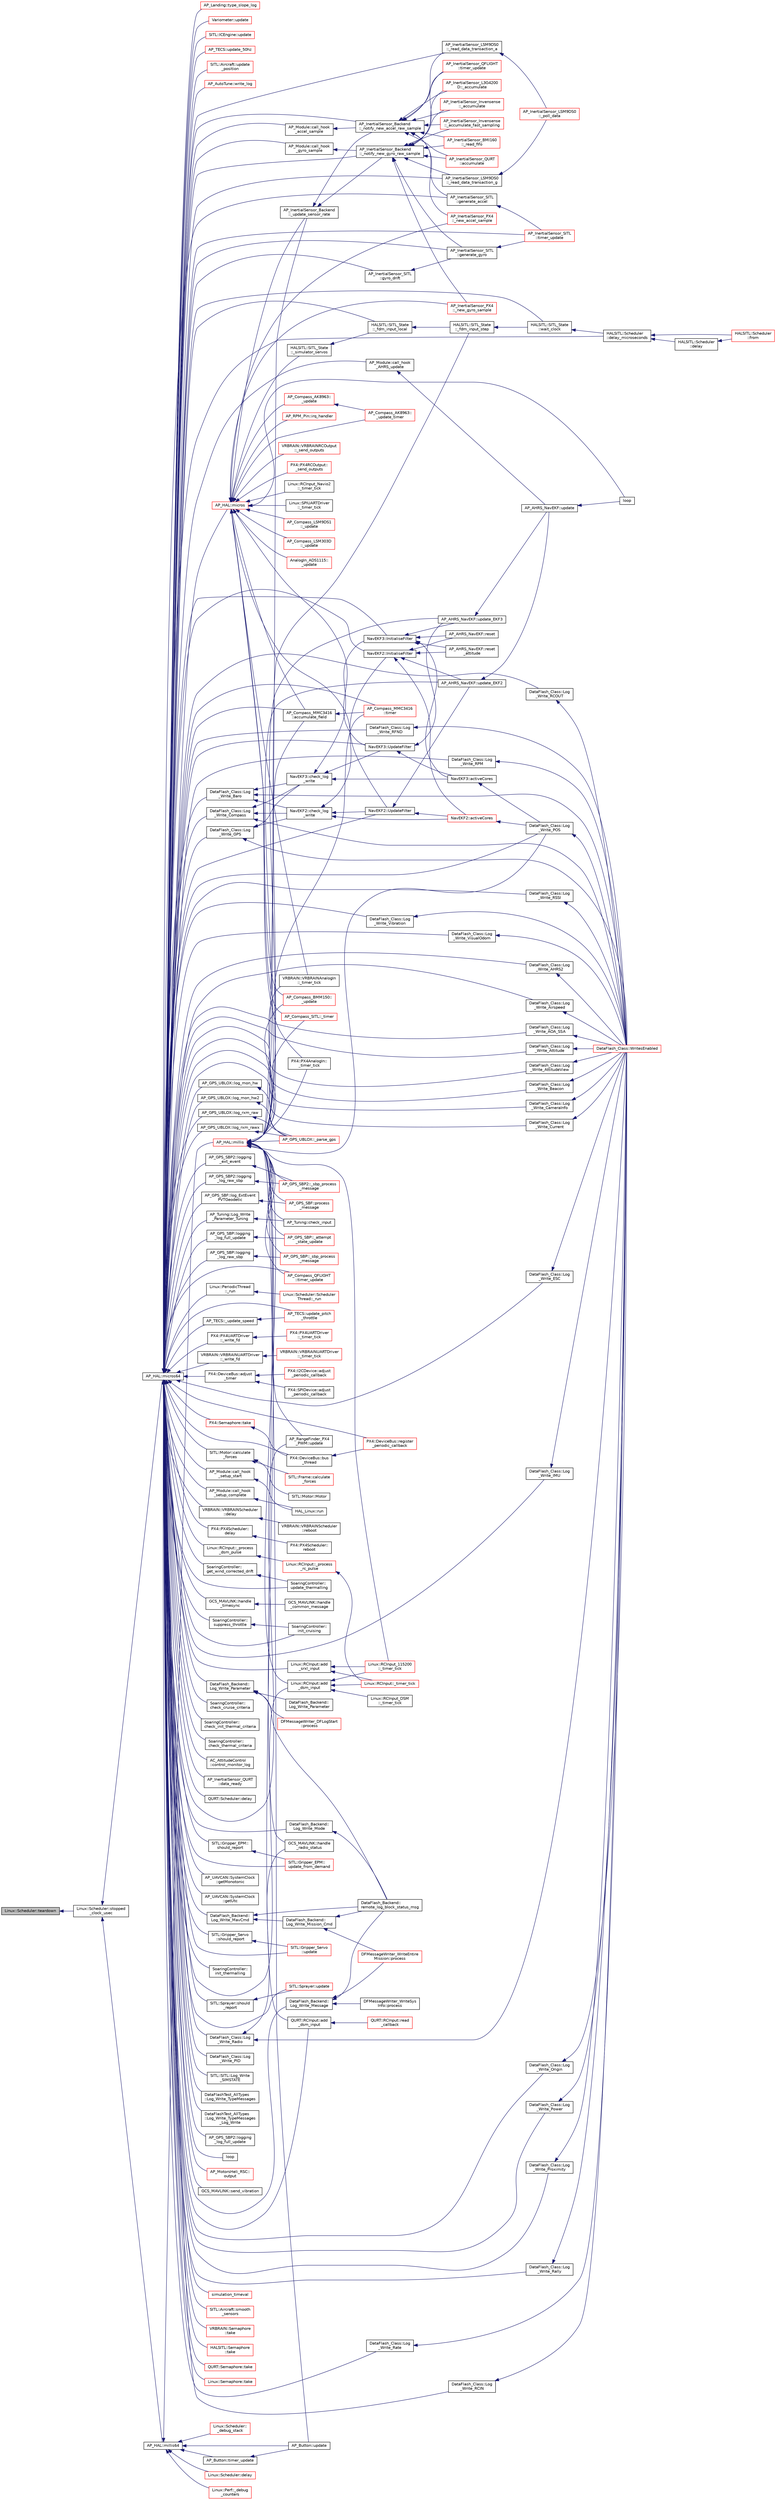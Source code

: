 digraph "Linux::Scheduler::teardown"
{
 // INTERACTIVE_SVG=YES
  edge [fontname="Helvetica",fontsize="10",labelfontname="Helvetica",labelfontsize="10"];
  node [fontname="Helvetica",fontsize="10",shape=record];
  rankdir="LR";
  Node1 [label="Linux::Scheduler::teardown",height=0.2,width=0.4,color="black", fillcolor="grey75", style="filled", fontcolor="black"];
  Node1 -> Node2 [dir="back",color="midnightblue",fontsize="10",style="solid",fontname="Helvetica"];
  Node2 [label="Linux::Scheduler::stopped\l_clock_usec",height=0.2,width=0.4,color="black", fillcolor="white", style="filled",URL="$classLinux_1_1Scheduler.html#a682b4c34f330f66db5ab4aa5d96e13f9"];
  Node2 -> Node3 [dir="back",color="midnightblue",fontsize="10",style="solid",fontname="Helvetica"];
  Node3 [label="AP_HAL::micros64",height=0.2,width=0.4,color="black", fillcolor="white", style="filled",URL="$namespaceAP__HAL.html#a7aa0ce7625c9680e30ff4a99940907a5"];
  Node3 -> Node4 [dir="back",color="midnightblue",fontsize="10",style="solid",fontname="Helvetica"];
  Node4 [label="HALSITL::SITL_State\l::_fdm_input_local",height=0.2,width=0.4,color="black", fillcolor="white", style="filled",URL="$classHALSITL_1_1SITL__State.html#a141fe78b0702ab2f2ac4cafc221fdb97"];
  Node4 -> Node5 [dir="back",color="midnightblue",fontsize="10",style="solid",fontname="Helvetica"];
  Node5 [label="HALSITL::SITL_State\l::_fdm_input_step",height=0.2,width=0.4,color="black", fillcolor="white", style="filled",URL="$classHALSITL_1_1SITL__State.html#ae31c93a26ca780bb508dded2498e2e93"];
  Node5 -> Node6 [dir="back",color="midnightblue",fontsize="10",style="solid",fontname="Helvetica"];
  Node6 [label="HALSITL::SITL_State\l::wait_clock",height=0.2,width=0.4,color="black", fillcolor="white", style="filled",URL="$classHALSITL_1_1SITL__State.html#a3eeaf330efded46259bbf64fc53e6b9f"];
  Node6 -> Node7 [dir="back",color="midnightblue",fontsize="10",style="solid",fontname="Helvetica"];
  Node7 [label="HALSITL::Scheduler\l::delay_microseconds",height=0.2,width=0.4,color="black", fillcolor="white", style="filled",URL="$classHALSITL_1_1Scheduler.html#a4cffd5bcba0175bf49c7aa75ff3bf09a"];
  Node7 -> Node8 [dir="back",color="midnightblue",fontsize="10",style="solid",fontname="Helvetica"];
  Node8 [label="HALSITL::Scheduler\l::delay",height=0.2,width=0.4,color="black", fillcolor="white", style="filled",URL="$classHALSITL_1_1Scheduler.html#a14f3239ecbb9889823b20dc9de655c2f"];
  Node8 -> Node9 [dir="back",color="midnightblue",fontsize="10",style="solid",fontname="Helvetica"];
  Node9 [label="HALSITL::Scheduler\l::from",height=0.2,width=0.4,color="red", fillcolor="white", style="filled",URL="$classHALSITL_1_1Scheduler.html#a2c3ea70328333081349821921242cb39"];
  Node7 -> Node9 [dir="back",color="midnightblue",fontsize="10",style="solid",fontname="Helvetica"];
  Node3 -> Node10 [dir="back",color="midnightblue",fontsize="10",style="solid",fontname="Helvetica"];
  Node10 [label="AP_InertialSensor_Backend\l::_notify_new_accel_raw_sample",height=0.2,width=0.4,color="black", fillcolor="white", style="filled",URL="$classAP__InertialSensor__Backend.html#a330d2242c139a6ec3e94e0dd7379df7c"];
  Node10 -> Node11 [dir="back",color="midnightblue",fontsize="10",style="solid",fontname="Helvetica"];
  Node11 [label="AP_InertialSensor_L3G4200\lD::_accumulate",height=0.2,width=0.4,color="red", fillcolor="white", style="filled",URL="$classAP__InertialSensor__L3G4200D.html#ab07f7d4df52cbab3fee7f509f50e81fc"];
  Node10 -> Node12 [dir="back",color="midnightblue",fontsize="10",style="solid",fontname="Helvetica"];
  Node12 [label="AP_InertialSensor_Invensense\l::_accumulate",height=0.2,width=0.4,color="red", fillcolor="white", style="filled",URL="$classAP__InertialSensor__Invensense.html#a1a06a8d1e4db8924dcdcf9a6439dcaa9"];
  Node10 -> Node13 [dir="back",color="midnightblue",fontsize="10",style="solid",fontname="Helvetica"];
  Node13 [label="AP_InertialSensor_Invensense\l::_accumulate_fast_sampling",height=0.2,width=0.4,color="red", fillcolor="white", style="filled",URL="$classAP__InertialSensor__Invensense.html#aa4d24e709666169398355b5ee2a3df50"];
  Node10 -> Node14 [dir="back",color="midnightblue",fontsize="10",style="solid",fontname="Helvetica"];
  Node14 [label="AP_InertialSensor_PX4\l::_new_accel_sample",height=0.2,width=0.4,color="red", fillcolor="white", style="filled",URL="$classAP__InertialSensor__PX4.html#ab860aacad51c8894d6d05d1291d8a650"];
  Node10 -> Node15 [dir="back",color="midnightblue",fontsize="10",style="solid",fontname="Helvetica"];
  Node15 [label="AP_InertialSensor_LSM9DS0\l::_read_data_transaction_a",height=0.2,width=0.4,color="black", fillcolor="white", style="filled",URL="$classAP__InertialSensor__LSM9DS0.html#a9e083338c81500c744790115250d5207"];
  Node15 -> Node16 [dir="back",color="midnightblue",fontsize="10",style="solid",fontname="Helvetica"];
  Node16 [label="AP_InertialSensor_LSM9DS0\l::_poll_data",height=0.2,width=0.4,color="red", fillcolor="white", style="filled",URL="$classAP__InertialSensor__LSM9DS0.html#a517db16a43fdfa7fa31615d07b225474"];
  Node10 -> Node17 [dir="back",color="midnightblue",fontsize="10",style="solid",fontname="Helvetica"];
  Node17 [label="AP_InertialSensor_BMI160\l::_read_fifo",height=0.2,width=0.4,color="red", fillcolor="white", style="filled",URL="$classAP__InertialSensor__BMI160.html#a1a519a3be822e3db7a19d0d0ed21d0c6"];
  Node10 -> Node18 [dir="back",color="midnightblue",fontsize="10",style="solid",fontname="Helvetica"];
  Node18 [label="AP_InertialSensor_QURT\l::accumulate",height=0.2,width=0.4,color="red", fillcolor="white", style="filled",URL="$classAP__InertialSensor__QURT.html#ac64c9fedd2b0bcbddf29264e1bbd7af8"];
  Node10 -> Node19 [dir="back",color="midnightblue",fontsize="10",style="solid",fontname="Helvetica"];
  Node19 [label="AP_InertialSensor_SITL\l::generate_accel",height=0.2,width=0.4,color="black", fillcolor="white", style="filled",URL="$classAP__InertialSensor__SITL.html#a8d6b8277285c6e8b6013585f403cd588"];
  Node19 -> Node20 [dir="back",color="midnightblue",fontsize="10",style="solid",fontname="Helvetica"];
  Node20 [label="AP_InertialSensor_SITL\l::timer_update",height=0.2,width=0.4,color="red", fillcolor="white", style="filled",URL="$classAP__InertialSensor__SITL.html#acb53ee7c91782608c30ff3e1c5af13e6"];
  Node10 -> Node21 [dir="back",color="midnightblue",fontsize="10",style="solid",fontname="Helvetica"];
  Node21 [label="AP_InertialSensor_QFLIGHT\l::timer_update",height=0.2,width=0.4,color="red", fillcolor="white", style="filled",URL="$classAP__InertialSensor__QFLIGHT.html#a995eedfc1f2c8c01d00815aed816db6d"];
  Node3 -> Node22 [dir="back",color="midnightblue",fontsize="10",style="solid",fontname="Helvetica"];
  Node22 [label="AP_InertialSensor_Backend\l::_notify_new_gyro_raw_sample",height=0.2,width=0.4,color="black", fillcolor="white", style="filled",URL="$classAP__InertialSensor__Backend.html#a32a5d3f083aae76feb1f3e9cbf3cc095"];
  Node22 -> Node11 [dir="back",color="midnightblue",fontsize="10",style="solid",fontname="Helvetica"];
  Node22 -> Node12 [dir="back",color="midnightblue",fontsize="10",style="solid",fontname="Helvetica"];
  Node22 -> Node13 [dir="back",color="midnightblue",fontsize="10",style="solid",fontname="Helvetica"];
  Node22 -> Node23 [dir="back",color="midnightblue",fontsize="10",style="solid",fontname="Helvetica"];
  Node23 [label="AP_InertialSensor_PX4\l::_new_gyro_sample",height=0.2,width=0.4,color="red", fillcolor="white", style="filled",URL="$classAP__InertialSensor__PX4.html#a257fdff6435bb9addd12e3ba161c4c12"];
  Node22 -> Node24 [dir="back",color="midnightblue",fontsize="10",style="solid",fontname="Helvetica"];
  Node24 [label="AP_InertialSensor_LSM9DS0\l::_read_data_transaction_g",height=0.2,width=0.4,color="black", fillcolor="white", style="filled",URL="$classAP__InertialSensor__LSM9DS0.html#a8d90205092ed9e6b959fe3da5f4f6477"];
  Node24 -> Node16 [dir="back",color="midnightblue",fontsize="10",style="solid",fontname="Helvetica"];
  Node22 -> Node17 [dir="back",color="midnightblue",fontsize="10",style="solid",fontname="Helvetica"];
  Node22 -> Node18 [dir="back",color="midnightblue",fontsize="10",style="solid",fontname="Helvetica"];
  Node22 -> Node25 [dir="back",color="midnightblue",fontsize="10",style="solid",fontname="Helvetica"];
  Node25 [label="AP_InertialSensor_SITL\l::generate_gyro",height=0.2,width=0.4,color="black", fillcolor="white", style="filled",URL="$classAP__InertialSensor__SITL.html#a884efe3040d8e915376390a36d778398"];
  Node25 -> Node20 [dir="back",color="midnightblue",fontsize="10",style="solid",fontname="Helvetica"];
  Node22 -> Node21 [dir="back",color="midnightblue",fontsize="10",style="solid",fontname="Helvetica"];
  Node3 -> Node26 [dir="back",color="midnightblue",fontsize="10",style="solid",fontname="Helvetica"];
  Node26 [label="Linux::RCInput::_process\l_dsm_pulse",height=0.2,width=0.4,color="black", fillcolor="white", style="filled",URL="$classLinux_1_1RCInput.html#a8dcefc98cb9bdeaad8b1b2b0e9b9b678"];
  Node26 -> Node27 [dir="back",color="midnightblue",fontsize="10",style="solid",fontname="Helvetica"];
  Node27 [label="Linux::RCInput::_process\l_rc_pulse",height=0.2,width=0.4,color="red", fillcolor="white", style="filled",URL="$classLinux_1_1RCInput.html#a9b269fac087807d362506805ebd18936"];
  Node27 -> Node28 [dir="back",color="midnightblue",fontsize="10",style="solid",fontname="Helvetica"];
  Node28 [label="Linux::RCInput::_timer_tick",height=0.2,width=0.4,color="red", fillcolor="white", style="filled",URL="$classLinux_1_1RCInput.html#a0d5d4518e1ed51c95fe36a9d6ea7ecac"];
  Node3 -> Node15 [dir="back",color="midnightblue",fontsize="10",style="solid",fontname="Helvetica"];
  Node3 -> Node24 [dir="back",color="midnightblue",fontsize="10",style="solid",fontname="Helvetica"];
  Node3 -> Node29 [dir="back",color="midnightblue",fontsize="10",style="solid",fontname="Helvetica"];
  Node29 [label="Linux::PeriodicThread\l::_run",height=0.2,width=0.4,color="black", fillcolor="white", style="filled",URL="$classLinux_1_1PeriodicThread.html#a6a257aa854be986e1843ae884b9915bf"];
  Node29 -> Node30 [dir="back",color="midnightblue",fontsize="10",style="solid",fontname="Helvetica"];
  Node30 [label="Linux::Scheduler::Scheduler\lThread::_run",height=0.2,width=0.4,color="red", fillcolor="white", style="filled",URL="$classLinux_1_1Scheduler_1_1SchedulerThread.html#a2cf5f8963892f54cacc25780b3081a21"];
  Node3 -> Node31 [dir="back",color="midnightblue",fontsize="10",style="solid",fontname="Helvetica"];
  Node31 [label="AP_TECS::_update_speed",height=0.2,width=0.4,color="black", fillcolor="white", style="filled",URL="$classAP__TECS.html#ac3a90f55264799a5482b76abfe5b9a68"];
  Node31 -> Node32 [dir="back",color="midnightblue",fontsize="10",style="solid",fontname="Helvetica"];
  Node32 [label="AP_TECS::update_pitch\l_throttle",height=0.2,width=0.4,color="red", fillcolor="white", style="filled",URL="$classAP__TECS.html#ad9fdee521b36fe15ab8ab06a35717c5a"];
  Node3 -> Node33 [dir="back",color="midnightblue",fontsize="10",style="solid",fontname="Helvetica"];
  Node33 [label="PX4::PX4UARTDriver\l::_write_fd",height=0.2,width=0.4,color="black", fillcolor="white", style="filled",URL="$classPX4_1_1PX4UARTDriver.html#a999818ba89f3849918b43fb38dd3e836"];
  Node33 -> Node34 [dir="back",color="midnightblue",fontsize="10",style="solid",fontname="Helvetica"];
  Node34 [label="PX4::PX4UARTDriver\l::_timer_tick",height=0.2,width=0.4,color="red", fillcolor="white", style="filled",URL="$classPX4_1_1PX4UARTDriver.html#a15f4a4558c5ffa4cc27cd0371470afa4"];
  Node3 -> Node35 [dir="back",color="midnightblue",fontsize="10",style="solid",fontname="Helvetica"];
  Node35 [label="VRBRAIN::VRBRAINUARTDriver\l::_write_fd",height=0.2,width=0.4,color="black", fillcolor="white", style="filled",URL="$classVRBRAIN_1_1VRBRAINUARTDriver.html#afc978b3e0b18ae4a113fe1c04de5fe13"];
  Node35 -> Node36 [dir="back",color="midnightblue",fontsize="10",style="solid",fontname="Helvetica"];
  Node36 [label="VRBRAIN::VRBRAINUARTDriver\l::_timer_tick",height=0.2,width=0.4,color="red", fillcolor="white", style="filled",URL="$classVRBRAIN_1_1VRBRAINUARTDriver.html#a72593c9ad60f292fe8c5b9cd5176e93b"];
  Node3 -> Node37 [dir="back",color="midnightblue",fontsize="10",style="solid",fontname="Helvetica"];
  Node37 [label="AP_Compass_MMC3416\l::accumulate_field",height=0.2,width=0.4,color="black", fillcolor="white", style="filled",URL="$classAP__Compass__MMC3416.html#aa81525e474696e469db55ad9712a1b4f"];
  Node37 -> Node38 [dir="back",color="midnightblue",fontsize="10",style="solid",fontname="Helvetica"];
  Node38 [label="AP_Compass_MMC3416\l::timer",height=0.2,width=0.4,color="red", fillcolor="white", style="filled",URL="$classAP__Compass__MMC3416.html#a8b5b61173af45f3892c51bbeda783190"];
  Node3 -> Node39 [dir="back",color="midnightblue",fontsize="10",style="solid",fontname="Helvetica"];
  Node39 [label="Linux::RCInput::add\l_dsm_input",height=0.2,width=0.4,color="black", fillcolor="white", style="filled",URL="$classLinux_1_1RCInput.html#a25136c569dd0745cad9ed02cefd87e54"];
  Node39 -> Node40 [dir="back",color="midnightblue",fontsize="10",style="solid",fontname="Helvetica"];
  Node40 [label="Linux::RCInput_115200\l::_timer_tick",height=0.2,width=0.4,color="red", fillcolor="white", style="filled",URL="$classLinux_1_1RCInput__115200.html#a9805846609a4810fdfa92a6354f7cb45"];
  Node39 -> Node41 [dir="back",color="midnightblue",fontsize="10",style="solid",fontname="Helvetica"];
  Node41 [label="Linux::RCInput_DSM\l::_timer_tick",height=0.2,width=0.4,color="black", fillcolor="white", style="filled",URL="$classLinux_1_1RCInput__DSM.html#ab0e5ac3cc954bb79f4f0dd398cb39265"];
  Node39 -> Node28 [dir="back",color="midnightblue",fontsize="10",style="solid",fontname="Helvetica"];
  Node3 -> Node42 [dir="back",color="midnightblue",fontsize="10",style="solid",fontname="Helvetica"];
  Node42 [label="QURT::RCInput::add\l_dsm_input",height=0.2,width=0.4,color="black", fillcolor="white", style="filled",URL="$classQURT_1_1RCInput.html#a2617a405bd3ee00bfb852210ab6c83c0"];
  Node42 -> Node43 [dir="back",color="midnightblue",fontsize="10",style="solid",fontname="Helvetica"];
  Node43 [label="QURT::RCInput::read\l_callback",height=0.2,width=0.4,color="red", fillcolor="white", style="filled",URL="$classQURT_1_1RCInput.html#a570aa86748ac6f877857039366734049"];
  Node3 -> Node44 [dir="back",color="midnightblue",fontsize="10",style="solid",fontname="Helvetica"];
  Node44 [label="Linux::RCInput::add\l_srxl_input",height=0.2,width=0.4,color="black", fillcolor="white", style="filled",URL="$classLinux_1_1RCInput.html#a6edc4ae0ca741df8094586df888ceae1"];
  Node44 -> Node40 [dir="back",color="midnightblue",fontsize="10",style="solid",fontname="Helvetica"];
  Node44 -> Node28 [dir="back",color="midnightblue",fontsize="10",style="solid",fontname="Helvetica"];
  Node3 -> Node45 [dir="back",color="midnightblue",fontsize="10",style="solid",fontname="Helvetica"];
  Node45 [label="PX4::DeviceBus::adjust\l_timer",height=0.2,width=0.4,color="black", fillcolor="white", style="filled",URL="$classPX4_1_1DeviceBus.html#a13f05b671b8cf1ecdd001d477f465cf7"];
  Node45 -> Node46 [dir="back",color="midnightblue",fontsize="10",style="solid",fontname="Helvetica"];
  Node46 [label="PX4::I2CDevice::adjust\l_periodic_callback",height=0.2,width=0.4,color="red", fillcolor="white", style="filled",URL="$classPX4_1_1I2CDevice.html#ac54955381c88ace6272c3222d6c87440"];
  Node45 -> Node47 [dir="back",color="midnightblue",fontsize="10",style="solid",fontname="Helvetica"];
  Node47 [label="PX4::SPIDevice::adjust\l_periodic_callback",height=0.2,width=0.4,color="black", fillcolor="white", style="filled",URL="$classPX4_1_1SPIDevice.html#a0521c45e2aa9a362d7997a0856246017"];
  Node3 -> Node48 [dir="back",color="midnightblue",fontsize="10",style="solid",fontname="Helvetica"];
  Node48 [label="PX4::DeviceBus::bus\l_thread",height=0.2,width=0.4,color="black", fillcolor="white", style="filled",URL="$classPX4_1_1DeviceBus.html#a1c5e6b608ef4bec2b6632cc5ef52177e"];
  Node48 -> Node49 [dir="back",color="midnightblue",fontsize="10",style="solid",fontname="Helvetica"];
  Node49 [label="PX4::DeviceBus::register\l_periodic_callback",height=0.2,width=0.4,color="red", fillcolor="white", style="filled",URL="$classPX4_1_1DeviceBus.html#a2cc0b0bc94b4276c3727fbd5a6da339e"];
  Node3 -> Node50 [dir="back",color="midnightblue",fontsize="10",style="solid",fontname="Helvetica"];
  Node50 [label="SITL::Motor::calculate\l_forces",height=0.2,width=0.4,color="black", fillcolor="white", style="filled",URL="$classSITL_1_1Motor.html#a57917a26ad0eb2dd927afc7fc7317ea2"];
  Node50 -> Node51 [dir="back",color="midnightblue",fontsize="10",style="solid",fontname="Helvetica"];
  Node51 [label="SITL::Frame::calculate\l_forces",height=0.2,width=0.4,color="red", fillcolor="white", style="filled",URL="$classSITL_1_1Frame.html#a87ba820ad586d329b09e18db644114a9"];
  Node50 -> Node52 [dir="back",color="midnightblue",fontsize="10",style="solid",fontname="Helvetica"];
  Node52 [label="SITL::Motor::Motor",height=0.2,width=0.4,color="black", fillcolor="white", style="filled",URL="$classSITL_1_1Motor.html#a6cef80bf059998ee25248c9b347e3c0c"];
  Node3 -> Node53 [dir="back",color="midnightblue",fontsize="10",style="solid",fontname="Helvetica"];
  Node53 [label="AP_Module::call_hook\l_accel_sample",height=0.2,width=0.4,color="black", fillcolor="white", style="filled",URL="$classAP__Module.html#a2bfac6076fb8ce6b9d0a4d9265cff408"];
  Node53 -> Node10 [dir="back",color="midnightblue",fontsize="10",style="solid",fontname="Helvetica"];
  Node3 -> Node54 [dir="back",color="midnightblue",fontsize="10",style="solid",fontname="Helvetica"];
  Node54 [label="AP_Module::call_hook\l_AHRS_update",height=0.2,width=0.4,color="black", fillcolor="white", style="filled",URL="$classAP__Module.html#a9b4f06b2556a122f11b92b7b29d462c4"];
  Node54 -> Node55 [dir="back",color="midnightblue",fontsize="10",style="solid",fontname="Helvetica"];
  Node55 [label="AP_AHRS_NavEKF::update",height=0.2,width=0.4,color="black", fillcolor="white", style="filled",URL="$classAP__AHRS__NavEKF.html#ac8111979c5dc37a55b2c50818534ea52"];
  Node55 -> Node56 [dir="back",color="midnightblue",fontsize="10",style="solid",fontname="Helvetica"];
  Node56 [label="loop",height=0.2,width=0.4,color="black", fillcolor="white", style="filled",URL="$AHRS__Test_8cpp.html#afe461d27b9c48d5921c00d521181f12f"];
  Node3 -> Node57 [dir="back",color="midnightblue",fontsize="10",style="solid",fontname="Helvetica"];
  Node57 [label="AP_Module::call_hook\l_gyro_sample",height=0.2,width=0.4,color="black", fillcolor="white", style="filled",URL="$classAP__Module.html#a4a00c59686d662eb6ead3dce8a56068d"];
  Node57 -> Node22 [dir="back",color="midnightblue",fontsize="10",style="solid",fontname="Helvetica"];
  Node3 -> Node58 [dir="back",color="midnightblue",fontsize="10",style="solid",fontname="Helvetica"];
  Node58 [label="AP_Module::call_hook\l_setup_complete",height=0.2,width=0.4,color="black", fillcolor="white", style="filled",URL="$classAP__Module.html#a54b2edff163bdfe4c6367d3dcba86f0c"];
  Node58 -> Node59 [dir="back",color="midnightblue",fontsize="10",style="solid",fontname="Helvetica"];
  Node59 [label="HAL_Linux::run",height=0.2,width=0.4,color="black", fillcolor="white", style="filled",URL="$classHAL__Linux.html#a9b8394eb66ea6d3d5539aaaf47c3bf80"];
  Node3 -> Node60 [dir="back",color="midnightblue",fontsize="10",style="solid",fontname="Helvetica"];
  Node60 [label="AP_Module::call_hook\l_setup_start",height=0.2,width=0.4,color="black", fillcolor="white", style="filled",URL="$classAP__Module.html#a079f73b1dd75a3134022a71807f4b8c3"];
  Node60 -> Node59 [dir="back",color="midnightblue",fontsize="10",style="solid",fontname="Helvetica"];
  Node3 -> Node61 [dir="back",color="midnightblue",fontsize="10",style="solid",fontname="Helvetica"];
  Node61 [label="SoaringController::\lcheck_cruise_criteria",height=0.2,width=0.4,color="black", fillcolor="white", style="filled",URL="$classSoaringController.html#a67d3126fd2b67b567a8aac3998948170"];
  Node3 -> Node62 [dir="back",color="midnightblue",fontsize="10",style="solid",fontname="Helvetica"];
  Node62 [label="SoaringController::\lcheck_init_thermal_criteria",height=0.2,width=0.4,color="black", fillcolor="white", style="filled",URL="$classSoaringController.html#a0d65481e33cb4d38d27fdd1236ec09b0"];
  Node3 -> Node63 [dir="back",color="midnightblue",fontsize="10",style="solid",fontname="Helvetica"];
  Node63 [label="SoaringController::\lcheck_thermal_criteria",height=0.2,width=0.4,color="black", fillcolor="white", style="filled",URL="$classSoaringController.html#a99b4e44b09a796fdb3c8402025d855b1"];
  Node3 -> Node64 [dir="back",color="midnightblue",fontsize="10",style="solid",fontname="Helvetica"];
  Node64 [label="AC_AttitudeControl\l::control_monitor_log",height=0.2,width=0.4,color="black", fillcolor="white", style="filled",URL="$classAC__AttitudeControl.html#a24124a33c8cd7a9cd575d0c16a1e2d5b"];
  Node3 -> Node65 [dir="back",color="midnightblue",fontsize="10",style="solid",fontname="Helvetica"];
  Node65 [label="AP_InertialSensor_QURT\l::data_ready",height=0.2,width=0.4,color="black", fillcolor="white", style="filled",URL="$classAP__InertialSensor__QURT.html#a2a1a1f30325df41e390b8bc3e2848bc4"];
  Node3 -> Node66 [dir="back",color="midnightblue",fontsize="10",style="solid",fontname="Helvetica"];
  Node66 [label="QURT::Scheduler::delay",height=0.2,width=0.4,color="black", fillcolor="white", style="filled",URL="$classQURT_1_1Scheduler.html#a14f3239ecbb9889823b20dc9de655c2f"];
  Node3 -> Node67 [dir="back",color="midnightblue",fontsize="10",style="solid",fontname="Helvetica"];
  Node67 [label="VRBRAIN::VRBRAINScheduler\l::delay",height=0.2,width=0.4,color="black", fillcolor="white", style="filled",URL="$classVRBRAIN_1_1VRBRAINScheduler.html#a20360f74ca9912d424c5c6800a85efef"];
  Node67 -> Node68 [dir="back",color="midnightblue",fontsize="10",style="solid",fontname="Helvetica"];
  Node68 [label="VRBRAIN::VRBRAINScheduler\l::reboot",height=0.2,width=0.4,color="black", fillcolor="white", style="filled",URL="$classVRBRAIN_1_1VRBRAINScheduler.html#a4df178cb74833d89cb20e6d6606b48fe"];
  Node3 -> Node69 [dir="back",color="midnightblue",fontsize="10",style="solid",fontname="Helvetica"];
  Node69 [label="PX4::PX4Scheduler::\ldelay",height=0.2,width=0.4,color="black", fillcolor="white", style="filled",URL="$classPX4_1_1PX4Scheduler.html#a1951ba5f485452f85d0bf13220a44839"];
  Node69 -> Node70 [dir="back",color="midnightblue",fontsize="10",style="solid",fontname="Helvetica"];
  Node70 [label="PX4::PX4Scheduler::\lreboot",height=0.2,width=0.4,color="black", fillcolor="white", style="filled",URL="$classPX4_1_1PX4Scheduler.html#ad9afd58fb2d2daf8f1f726b99531db2a"];
  Node3 -> Node7 [dir="back",color="midnightblue",fontsize="10",style="solid",fontname="Helvetica"];
  Node3 -> Node19 [dir="back",color="midnightblue",fontsize="10",style="solid",fontname="Helvetica"];
  Node3 -> Node25 [dir="back",color="midnightblue",fontsize="10",style="solid",fontname="Helvetica"];
  Node3 -> Node71 [dir="back",color="midnightblue",fontsize="10",style="solid",fontname="Helvetica"];
  Node71 [label="SoaringController::\lget_wind_corrected_drift",height=0.2,width=0.4,color="black", fillcolor="white", style="filled",URL="$classSoaringController.html#ad7ea9014895a4068c421d561692a3700"];
  Node71 -> Node72 [dir="back",color="midnightblue",fontsize="10",style="solid",fontname="Helvetica"];
  Node72 [label="SoaringController::\lupdate_thermalling",height=0.2,width=0.4,color="black", fillcolor="white", style="filled",URL="$classSoaringController.html#abfbc693fd6c93da20fb098aedf6fd596"];
  Node3 -> Node73 [dir="back",color="midnightblue",fontsize="10",style="solid",fontname="Helvetica"];
  Node73 [label="AP_UAVCAN::SystemClock\l::getMonotonic",height=0.2,width=0.4,color="black", fillcolor="white", style="filled",URL="$classAP__UAVCAN_1_1SystemClock.html#acbec92b47a73aa9d638662f4386ac5d4"];
  Node3 -> Node74 [dir="back",color="midnightblue",fontsize="10",style="solid",fontname="Helvetica"];
  Node74 [label="AP_UAVCAN::SystemClock\l::getUtc",height=0.2,width=0.4,color="black", fillcolor="white", style="filled",URL="$classAP__UAVCAN_1_1SystemClock.html#a79ab860c99412640eabb762ca9210b02"];
  Node3 -> Node75 [dir="back",color="midnightblue",fontsize="10",style="solid",fontname="Helvetica"];
  Node75 [label="AP_InertialSensor_SITL\l::gyro_drift",height=0.2,width=0.4,color="black", fillcolor="white", style="filled",URL="$classAP__InertialSensor__SITL.html#a8ddcc9af2f03212fc176901e8588b978"];
  Node75 -> Node25 [dir="back",color="midnightblue",fontsize="10",style="solid",fontname="Helvetica"];
  Node3 -> Node76 [dir="back",color="midnightblue",fontsize="10",style="solid",fontname="Helvetica"];
  Node76 [label="GCS_MAVLINK::handle\l_timesync",height=0.2,width=0.4,color="black", fillcolor="white", style="filled",URL="$structGCS__MAVLINK.html#ae00bb5fbb1a3e4843be647dc9b09f51f"];
  Node76 -> Node77 [dir="back",color="midnightblue",fontsize="10",style="solid",fontname="Helvetica"];
  Node77 [label="GCS_MAVLINK::handle\l_common_message",height=0.2,width=0.4,color="black", fillcolor="white", style="filled",URL="$structGCS__MAVLINK.html#a13da94a2548ade6552a5250eb3251e89"];
  Node3 -> Node78 [dir="back",color="midnightblue",fontsize="10",style="solid",fontname="Helvetica"];
  Node78 [label="SoaringController::\linit_cruising",height=0.2,width=0.4,color="black", fillcolor="white", style="filled",URL="$classSoaringController.html#a374df90ffa4f23b9bcd4a554702bf4a4"];
  Node3 -> Node79 [dir="back",color="midnightblue",fontsize="10",style="solid",fontname="Helvetica"];
  Node79 [label="SoaringController::\linit_thermalling",height=0.2,width=0.4,color="black", fillcolor="white", style="filled",URL="$classSoaringController.html#a1df234a4d963fb959f17da847f4e39d1"];
  Node3 -> Node80 [dir="back",color="midnightblue",fontsize="10",style="solid",fontname="Helvetica"];
  Node80 [label="NavEKF3::InitialiseFilter",height=0.2,width=0.4,color="black", fillcolor="white", style="filled",URL="$classNavEKF3.html#a07f064fa513fbb6e7188141904f3b5b5"];
  Node80 -> Node81 [dir="back",color="midnightblue",fontsize="10",style="solid",fontname="Helvetica"];
  Node81 [label="NavEKF3::activeCores",height=0.2,width=0.4,color="black", fillcolor="white", style="filled",URL="$classNavEKF3.html#a3e1f50ad977a17222fcd7a6851b0f2ec"];
  Node81 -> Node82 [dir="back",color="midnightblue",fontsize="10",style="solid",fontname="Helvetica"];
  Node82 [label="DataFlash_Class::Log\l_Write_POS",height=0.2,width=0.4,color="black", fillcolor="white", style="filled",URL="$classDataFlash__Class.html#a46e58faaa53c44516433f6bb7bde4163"];
  Node82 -> Node83 [dir="back",color="midnightblue",fontsize="10",style="solid",fontname="Helvetica"];
  Node83 [label="DataFlash_Class::WritesEnabled",height=0.2,width=0.4,color="red", fillcolor="white", style="filled",URL="$classDataFlash__Class.html#a680528ccef337901407a125439e1f397"];
  Node80 -> Node84 [dir="back",color="midnightblue",fontsize="10",style="solid",fontname="Helvetica"];
  Node84 [label="AP_AHRS_NavEKF::reset",height=0.2,width=0.4,color="black", fillcolor="white", style="filled",URL="$classAP__AHRS__NavEKF.html#a532ff0df024a4537e5a108c42ba405a7"];
  Node80 -> Node85 [dir="back",color="midnightblue",fontsize="10",style="solid",fontname="Helvetica"];
  Node85 [label="AP_AHRS_NavEKF::reset\l_attitude",height=0.2,width=0.4,color="black", fillcolor="white", style="filled",URL="$classAP__AHRS__NavEKF.html#a9bd3c7f1793a48cd0d736b19fbfaf19a"];
  Node80 -> Node86 [dir="back",color="midnightblue",fontsize="10",style="solid",fontname="Helvetica"];
  Node86 [label="AP_AHRS_NavEKF::update_EKF3",height=0.2,width=0.4,color="black", fillcolor="white", style="filled",URL="$classAP__AHRS__NavEKF.html#a324160404f12959e955554f5aed26459"];
  Node86 -> Node55 [dir="back",color="midnightblue",fontsize="10",style="solid",fontname="Helvetica"];
  Node3 -> Node87 [dir="back",color="midnightblue",fontsize="10",style="solid",fontname="Helvetica"];
  Node87 [label="NavEKF2::InitialiseFilter",height=0.2,width=0.4,color="black", fillcolor="white", style="filled",URL="$classNavEKF2.html#a9c447b8d84abf2dfc845ddbbbad46a2b"];
  Node87 -> Node88 [dir="back",color="midnightblue",fontsize="10",style="solid",fontname="Helvetica"];
  Node88 [label="NavEKF2::activeCores",height=0.2,width=0.4,color="red", fillcolor="white", style="filled",URL="$classNavEKF2.html#ab18af2714c15fcf190493c01e2a28c73"];
  Node88 -> Node82 [dir="back",color="midnightblue",fontsize="10",style="solid",fontname="Helvetica"];
  Node87 -> Node84 [dir="back",color="midnightblue",fontsize="10",style="solid",fontname="Helvetica"];
  Node87 -> Node85 [dir="back",color="midnightblue",fontsize="10",style="solid",fontname="Helvetica"];
  Node87 -> Node89 [dir="back",color="midnightblue",fontsize="10",style="solid",fontname="Helvetica"];
  Node89 [label="AP_AHRS_NavEKF::update_EKF2",height=0.2,width=0.4,color="black", fillcolor="white", style="filled",URL="$classAP__AHRS__NavEKF.html#a0187c6d3d4348b002a204c05d3e94b07"];
  Node89 -> Node55 [dir="back",color="midnightblue",fontsize="10",style="solid",fontname="Helvetica"];
  Node3 -> Node90 [dir="back",color="midnightblue",fontsize="10",style="solid",fontname="Helvetica"];
  Node90 [label="AP_GPS_SBF::log_ExtEvent\lPVTGeodetic",height=0.2,width=0.4,color="black", fillcolor="white", style="filled",URL="$classAP__GPS__SBF.html#a029bda686db2bccb2b98f78cf5ea38fe"];
  Node90 -> Node91 [dir="back",color="midnightblue",fontsize="10",style="solid",fontname="Helvetica"];
  Node91 [label="AP_GPS_SBF::process\l_message",height=0.2,width=0.4,color="red", fillcolor="white", style="filled",URL="$classAP__GPS__SBF.html#a302b0e8422996c2cabb9dfac0eae59a4"];
  Node3 -> Node92 [dir="back",color="midnightblue",fontsize="10",style="solid",fontname="Helvetica"];
  Node92 [label="AP_GPS_UBLOX::log_mon_hw",height=0.2,width=0.4,color="black", fillcolor="white", style="filled",URL="$classAP__GPS__UBLOX.html#afaad8ce1ad6c2192e2608e5731789b25"];
  Node92 -> Node93 [dir="back",color="midnightblue",fontsize="10",style="solid",fontname="Helvetica"];
  Node93 [label="AP_GPS_UBLOX::_parse_gps",height=0.2,width=0.4,color="red", fillcolor="white", style="filled",URL="$classAP__GPS__UBLOX.html#a16ae8ab4b0babfbc2245beb0a438ec33"];
  Node3 -> Node94 [dir="back",color="midnightblue",fontsize="10",style="solid",fontname="Helvetica"];
  Node94 [label="AP_GPS_UBLOX::log_mon_hw2",height=0.2,width=0.4,color="black", fillcolor="white", style="filled",URL="$classAP__GPS__UBLOX.html#aa371c3daa15a309ab65f1522471ff5c2"];
  Node94 -> Node93 [dir="back",color="midnightblue",fontsize="10",style="solid",fontname="Helvetica"];
  Node3 -> Node95 [dir="back",color="midnightblue",fontsize="10",style="solid",fontname="Helvetica"];
  Node95 [label="AP_GPS_UBLOX::log_rxm_raw",height=0.2,width=0.4,color="black", fillcolor="white", style="filled",URL="$classAP__GPS__UBLOX.html#a599fc077195cbe106d1da825688b1440"];
  Node95 -> Node93 [dir="back",color="midnightblue",fontsize="10",style="solid",fontname="Helvetica"];
  Node3 -> Node96 [dir="back",color="midnightblue",fontsize="10",style="solid",fontname="Helvetica"];
  Node96 [label="AP_GPS_UBLOX::log_rxm_rawx",height=0.2,width=0.4,color="black", fillcolor="white", style="filled",URL="$classAP__GPS__UBLOX.html#a3974f2089cb33bed89e19cfe3c7521f8"];
  Node96 -> Node93 [dir="back",color="midnightblue",fontsize="10",style="solid",fontname="Helvetica"];
  Node3 -> Node97 [dir="back",color="midnightblue",fontsize="10",style="solid",fontname="Helvetica"];
  Node97 [label="DataFlash_Class::Log\l_Write_AHRS2",height=0.2,width=0.4,color="black", fillcolor="white", style="filled",URL="$classDataFlash__Class.html#ad81bca014959c6b0a6714ea0d83c409f"];
  Node97 -> Node83 [dir="back",color="midnightblue",fontsize="10",style="solid",fontname="Helvetica"];
  Node3 -> Node98 [dir="back",color="midnightblue",fontsize="10",style="solid",fontname="Helvetica"];
  Node98 [label="DataFlash_Class::Log\l_Write_Airspeed",height=0.2,width=0.4,color="black", fillcolor="white", style="filled",URL="$classDataFlash__Class.html#a6a38481f36ae833e7093c41a0e72be31"];
  Node98 -> Node83 [dir="back",color="midnightblue",fontsize="10",style="solid",fontname="Helvetica"];
  Node3 -> Node99 [dir="back",color="midnightblue",fontsize="10",style="solid",fontname="Helvetica"];
  Node99 [label="DataFlash_Class::Log\l_Write_AOA_SSA",height=0.2,width=0.4,color="black", fillcolor="white", style="filled",URL="$classDataFlash__Class.html#a07c6e6dc1aeb58b8f3255a63e0d5a430"];
  Node99 -> Node83 [dir="back",color="midnightblue",fontsize="10",style="solid",fontname="Helvetica"];
  Node3 -> Node100 [dir="back",color="midnightblue",fontsize="10",style="solid",fontname="Helvetica"];
  Node100 [label="DataFlash_Class::Log\l_Write_Attitude",height=0.2,width=0.4,color="black", fillcolor="white", style="filled",URL="$classDataFlash__Class.html#a100c0458780b38dd0ccc4a7381827b3c"];
  Node100 -> Node83 [dir="back",color="midnightblue",fontsize="10",style="solid",fontname="Helvetica"];
  Node3 -> Node101 [dir="back",color="midnightblue",fontsize="10",style="solid",fontname="Helvetica"];
  Node101 [label="DataFlash_Class::Log\l_Write_AttitudeView",height=0.2,width=0.4,color="black", fillcolor="white", style="filled",URL="$classDataFlash__Class.html#abf48a5cb3c39a255385d3853beb1b5d7"];
  Node101 -> Node83 [dir="back",color="midnightblue",fontsize="10",style="solid",fontname="Helvetica"];
  Node3 -> Node102 [dir="back",color="midnightblue",fontsize="10",style="solid",fontname="Helvetica"];
  Node102 [label="DataFlash_Class::Log\l_Write_Baro",height=0.2,width=0.4,color="black", fillcolor="white", style="filled",URL="$classDataFlash__Class.html#a4a12c2f2025e0a63d6ec85602857d0cb"];
  Node102 -> Node103 [dir="back",color="midnightblue",fontsize="10",style="solid",fontname="Helvetica"];
  Node103 [label="NavEKF3::check_log\l_write",height=0.2,width=0.4,color="black", fillcolor="white", style="filled",URL="$classNavEKF3.html#afa5a1b626563d35ad95545e8f056214b"];
  Node103 -> Node81 [dir="back",color="midnightblue",fontsize="10",style="solid",fontname="Helvetica"];
  Node103 -> Node80 [dir="back",color="midnightblue",fontsize="10",style="solid",fontname="Helvetica"];
  Node103 -> Node104 [dir="back",color="midnightblue",fontsize="10",style="solid",fontname="Helvetica"];
  Node104 [label="NavEKF3::UpdateFilter",height=0.2,width=0.4,color="black", fillcolor="white", style="filled",URL="$classNavEKF3.html#a477020fcf29376e0c2205dbf79728104"];
  Node104 -> Node81 [dir="back",color="midnightblue",fontsize="10",style="solid",fontname="Helvetica"];
  Node104 -> Node86 [dir="back",color="midnightblue",fontsize="10",style="solid",fontname="Helvetica"];
  Node102 -> Node105 [dir="back",color="midnightblue",fontsize="10",style="solid",fontname="Helvetica"];
  Node105 [label="NavEKF2::check_log\l_write",height=0.2,width=0.4,color="black", fillcolor="white", style="filled",URL="$classNavEKF2.html#a124df957952b2cb0c04e4318a173f67a"];
  Node105 -> Node88 [dir="back",color="midnightblue",fontsize="10",style="solid",fontname="Helvetica"];
  Node105 -> Node87 [dir="back",color="midnightblue",fontsize="10",style="solid",fontname="Helvetica"];
  Node105 -> Node106 [dir="back",color="midnightblue",fontsize="10",style="solid",fontname="Helvetica"];
  Node106 [label="NavEKF2::UpdateFilter",height=0.2,width=0.4,color="black", fillcolor="white", style="filled",URL="$classNavEKF2.html#a72815b1bbd9d7ceb0ff7ae52d14516df"];
  Node106 -> Node88 [dir="back",color="midnightblue",fontsize="10",style="solid",fontname="Helvetica"];
  Node106 -> Node89 [dir="back",color="midnightblue",fontsize="10",style="solid",fontname="Helvetica"];
  Node102 -> Node83 [dir="back",color="midnightblue",fontsize="10",style="solid",fontname="Helvetica"];
  Node3 -> Node107 [dir="back",color="midnightblue",fontsize="10",style="solid",fontname="Helvetica"];
  Node107 [label="DataFlash_Class::Log\l_Write_Beacon",height=0.2,width=0.4,color="black", fillcolor="white", style="filled",URL="$classDataFlash__Class.html#abe412cc7c41a691691c24ec560586c45"];
  Node107 -> Node83 [dir="back",color="midnightblue",fontsize="10",style="solid",fontname="Helvetica"];
  Node3 -> Node108 [dir="back",color="midnightblue",fontsize="10",style="solid",fontname="Helvetica"];
  Node108 [label="DataFlash_Class::Log\l_Write_CameraInfo",height=0.2,width=0.4,color="black", fillcolor="white", style="filled",URL="$classDataFlash__Class.html#af027b69eefd54b04e56a821eeda76e40"];
  Node108 -> Node83 [dir="back",color="midnightblue",fontsize="10",style="solid",fontname="Helvetica"];
  Node3 -> Node109 [dir="back",color="midnightblue",fontsize="10",style="solid",fontname="Helvetica"];
  Node109 [label="DataFlash_Class::Log\l_Write_Compass",height=0.2,width=0.4,color="black", fillcolor="white", style="filled",URL="$classDataFlash__Class.html#a5189adf1c5da47c2149ca1d7baa745d8"];
  Node109 -> Node103 [dir="back",color="midnightblue",fontsize="10",style="solid",fontname="Helvetica"];
  Node109 -> Node105 [dir="back",color="midnightblue",fontsize="10",style="solid",fontname="Helvetica"];
  Node109 -> Node83 [dir="back",color="midnightblue",fontsize="10",style="solid",fontname="Helvetica"];
  Node3 -> Node110 [dir="back",color="midnightblue",fontsize="10",style="solid",fontname="Helvetica"];
  Node110 [label="DataFlash_Class::Log\l_Write_Current",height=0.2,width=0.4,color="black", fillcolor="white", style="filled",URL="$classDataFlash__Class.html#a6bc40fe7e7fd0b068700d5b89d85a920"];
  Node110 -> Node83 [dir="back",color="midnightblue",fontsize="10",style="solid",fontname="Helvetica"];
  Node3 -> Node111 [dir="back",color="midnightblue",fontsize="10",style="solid",fontname="Helvetica"];
  Node111 [label="DataFlash_Class::Log\l_Write_ESC",height=0.2,width=0.4,color="black", fillcolor="white", style="filled",URL="$classDataFlash__Class.html#a90a22bd1a0d9fff2bde1efdf0d0c9575"];
  Node111 -> Node83 [dir="back",color="midnightblue",fontsize="10",style="solid",fontname="Helvetica"];
  Node3 -> Node112 [dir="back",color="midnightblue",fontsize="10",style="solid",fontname="Helvetica"];
  Node112 [label="DataFlash_Class::Log\l_Write_GPS",height=0.2,width=0.4,color="black", fillcolor="white", style="filled",URL="$classDataFlash__Class.html#a8a9087dec83092f0ea67b6741ff9f32e"];
  Node112 -> Node103 [dir="back",color="midnightblue",fontsize="10",style="solid",fontname="Helvetica"];
  Node112 -> Node105 [dir="back",color="midnightblue",fontsize="10",style="solid",fontname="Helvetica"];
  Node112 -> Node83 [dir="back",color="midnightblue",fontsize="10",style="solid",fontname="Helvetica"];
  Node3 -> Node113 [dir="back",color="midnightblue",fontsize="10",style="solid",fontname="Helvetica"];
  Node113 [label="DataFlash_Class::Log\l_Write_IMU",height=0.2,width=0.4,color="black", fillcolor="white", style="filled",URL="$classDataFlash__Class.html#a805d766e5347af5349e0979a2a07e452"];
  Node113 -> Node83 [dir="back",color="midnightblue",fontsize="10",style="solid",fontname="Helvetica"];
  Node3 -> Node114 [dir="back",color="midnightblue",fontsize="10",style="solid",fontname="Helvetica"];
  Node114 [label="DataFlash_Backend::\lLog_Write_MavCmd",height=0.2,width=0.4,color="black", fillcolor="white", style="filled",URL="$classDataFlash__Backend.html#af0dcded34eb71f36ee8f910424be2061"];
  Node114 -> Node115 [dir="back",color="midnightblue",fontsize="10",style="solid",fontname="Helvetica"];
  Node115 [label="DataFlash_Backend::\lLog_Write_Mission_Cmd",height=0.2,width=0.4,color="black", fillcolor="white", style="filled",URL="$classDataFlash__Backend.html#a570580fce5fc1f96a9cfd6bb75dd8705"];
  Node115 -> Node116 [dir="back",color="midnightblue",fontsize="10",style="solid",fontname="Helvetica"];
  Node116 [label="DFMessageWriter_WriteEntire\lMission::process",height=0.2,width=0.4,color="red", fillcolor="white", style="filled",URL="$classDFMessageWriter__WriteEntireMission.html#a157afd1587cb4756d21bfd04bd64fdd1"];
  Node115 -> Node117 [dir="back",color="midnightblue",fontsize="10",style="solid",fontname="Helvetica"];
  Node117 [label="DataFlash_Backend::\lremote_log_block_status_msg",height=0.2,width=0.4,color="black", fillcolor="white", style="filled",URL="$classDataFlash__Backend.html#acc06500874549df2b2567f069176506e"];
  Node114 -> Node117 [dir="back",color="midnightblue",fontsize="10",style="solid",fontname="Helvetica"];
  Node3 -> Node118 [dir="back",color="midnightblue",fontsize="10",style="solid",fontname="Helvetica"];
  Node118 [label="DataFlash_Backend::\lLog_Write_Message",height=0.2,width=0.4,color="black", fillcolor="white", style="filled",URL="$classDataFlash__Backend.html#a36de68caf35d162312f55f958c00fc6c"];
  Node118 -> Node119 [dir="back",color="midnightblue",fontsize="10",style="solid",fontname="Helvetica"];
  Node119 [label="DFMessageWriter_WriteSys\lInfo::process",height=0.2,width=0.4,color="black", fillcolor="white", style="filled",URL="$classDFMessageWriter__WriteSysInfo.html#a58c7b3822a65bb8415b33960266a1e83"];
  Node118 -> Node116 [dir="back",color="midnightblue",fontsize="10",style="solid",fontname="Helvetica"];
  Node118 -> Node117 [dir="back",color="midnightblue",fontsize="10",style="solid",fontname="Helvetica"];
  Node3 -> Node120 [dir="back",color="midnightblue",fontsize="10",style="solid",fontname="Helvetica"];
  Node120 [label="DataFlash_Backend::\lLog_Write_Mode",height=0.2,width=0.4,color="black", fillcolor="white", style="filled",URL="$classDataFlash__Backend.html#a09f5553f9e37e58f72cde1a95b2f20f2"];
  Node120 -> Node117 [dir="back",color="midnightblue",fontsize="10",style="solid",fontname="Helvetica"];
  Node3 -> Node121 [dir="back",color="midnightblue",fontsize="10",style="solid",fontname="Helvetica"];
  Node121 [label="DataFlash_Class::Log\l_Write_Origin",height=0.2,width=0.4,color="black", fillcolor="white", style="filled",URL="$classDataFlash__Class.html#a7c9ea84e9cbfd62bac7f1fac7cafa562"];
  Node121 -> Node83 [dir="back",color="midnightblue",fontsize="10",style="solid",fontname="Helvetica"];
  Node3 -> Node122 [dir="back",color="midnightblue",fontsize="10",style="solid",fontname="Helvetica"];
  Node122 [label="DataFlash_Backend::\lLog_Write_Parameter",height=0.2,width=0.4,color="black", fillcolor="white", style="filled",URL="$classDataFlash__Backend.html#a85713efc5d4dfb01c5ef7968f9f2842e"];
  Node122 -> Node123 [dir="back",color="midnightblue",fontsize="10",style="solid",fontname="Helvetica"];
  Node123 [label="DataFlash_Backend::\lLog_Write_Parameter",height=0.2,width=0.4,color="black", fillcolor="white", style="filled",URL="$classDataFlash__Backend.html#a76b0eff7f34874f2a35c4d6241203e6f"];
  Node122 -> Node124 [dir="back",color="midnightblue",fontsize="10",style="solid",fontname="Helvetica"];
  Node124 [label="DFMessageWriter_DFLogStart\l::process",height=0.2,width=0.4,color="red", fillcolor="white", style="filled",URL="$classDFMessageWriter__DFLogStart.html#a81d7ab192bff2616b7649f3d4bdf7ca7"];
  Node122 -> Node117 [dir="back",color="midnightblue",fontsize="10",style="solid",fontname="Helvetica"];
  Node3 -> Node125 [dir="back",color="midnightblue",fontsize="10",style="solid",fontname="Helvetica"];
  Node125 [label="AP_Tuning::Log_Write\l_Parameter_Tuning",height=0.2,width=0.4,color="black", fillcolor="white", style="filled",URL="$classAP__Tuning.html#abc35074ce5f7c46fbbc644d80c3dc15a"];
  Node125 -> Node126 [dir="back",color="midnightblue",fontsize="10",style="solid",fontname="Helvetica"];
  Node126 [label="AP_Tuning::check_input",height=0.2,width=0.4,color="black", fillcolor="white", style="filled",URL="$classAP__Tuning.html#a26bf8c5e3711e547ce95654ca285fecb"];
  Node3 -> Node127 [dir="back",color="midnightblue",fontsize="10",style="solid",fontname="Helvetica"];
  Node127 [label="DataFlash_Class::Log\l_Write_PID",height=0.2,width=0.4,color="black", fillcolor="white", style="filled",URL="$classDataFlash__Class.html#a92d70f9aa906b4a2ad56f88cf04630ce"];
  Node3 -> Node82 [dir="back",color="midnightblue",fontsize="10",style="solid",fontname="Helvetica"];
  Node3 -> Node128 [dir="back",color="midnightblue",fontsize="10",style="solid",fontname="Helvetica"];
  Node128 [label="DataFlash_Class::Log\l_Write_Power",height=0.2,width=0.4,color="black", fillcolor="white", style="filled",URL="$classDataFlash__Class.html#a0244745bcbf21252169dbca26be44557"];
  Node128 -> Node83 [dir="back",color="midnightblue",fontsize="10",style="solid",fontname="Helvetica"];
  Node3 -> Node129 [dir="back",color="midnightblue",fontsize="10",style="solid",fontname="Helvetica"];
  Node129 [label="DataFlash_Class::Log\l_Write_Proximity",height=0.2,width=0.4,color="black", fillcolor="white", style="filled",URL="$classDataFlash__Class.html#adebf82a1c347a2dbcaf366ea32bc3bc5"];
  Node129 -> Node83 [dir="back",color="midnightblue",fontsize="10",style="solid",fontname="Helvetica"];
  Node3 -> Node130 [dir="back",color="midnightblue",fontsize="10",style="solid",fontname="Helvetica"];
  Node130 [label="DataFlash_Class::Log\l_Write_Radio",height=0.2,width=0.4,color="black", fillcolor="white", style="filled",URL="$classDataFlash__Class.html#ae26cdaa597f952193b6be4436d55c7d6"];
  Node130 -> Node131 [dir="back",color="midnightblue",fontsize="10",style="solid",fontname="Helvetica"];
  Node131 [label="GCS_MAVLINK::handle\l_radio_status",height=0.2,width=0.4,color="black", fillcolor="white", style="filled",URL="$structGCS__MAVLINK.html#a95855cb1b5e848b644d0fdeb1009a031"];
  Node130 -> Node83 [dir="back",color="midnightblue",fontsize="10",style="solid",fontname="Helvetica"];
  Node3 -> Node132 [dir="back",color="midnightblue",fontsize="10",style="solid",fontname="Helvetica"];
  Node132 [label="DataFlash_Class::Log\l_Write_Rally",height=0.2,width=0.4,color="black", fillcolor="white", style="filled",URL="$classDataFlash__Class.html#aa4421dde08afcd932ccbe12aef85055d"];
  Node132 -> Node83 [dir="back",color="midnightblue",fontsize="10",style="solid",fontname="Helvetica"];
  Node3 -> Node133 [dir="back",color="midnightblue",fontsize="10",style="solid",fontname="Helvetica"];
  Node133 [label="DataFlash_Class::Log\l_Write_Rate",height=0.2,width=0.4,color="black", fillcolor="white", style="filled",URL="$classDataFlash__Class.html#a5db08f0e524269d5b88c5919424af11c"];
  Node133 -> Node83 [dir="back",color="midnightblue",fontsize="10",style="solid",fontname="Helvetica"];
  Node3 -> Node134 [dir="back",color="midnightblue",fontsize="10",style="solid",fontname="Helvetica"];
  Node134 [label="DataFlash_Class::Log\l_Write_RCIN",height=0.2,width=0.4,color="black", fillcolor="white", style="filled",URL="$classDataFlash__Class.html#ae3cb0f9ab8db6bcced3f504a2a767081"];
  Node134 -> Node83 [dir="back",color="midnightblue",fontsize="10",style="solid",fontname="Helvetica"];
  Node3 -> Node135 [dir="back",color="midnightblue",fontsize="10",style="solid",fontname="Helvetica"];
  Node135 [label="DataFlash_Class::Log\l_Write_RCOUT",height=0.2,width=0.4,color="black", fillcolor="white", style="filled",URL="$classDataFlash__Class.html#a365196ae7546b5065934ffbdb91066e5"];
  Node135 -> Node83 [dir="back",color="midnightblue",fontsize="10",style="solid",fontname="Helvetica"];
  Node3 -> Node136 [dir="back",color="midnightblue",fontsize="10",style="solid",fontname="Helvetica"];
  Node136 [label="DataFlash_Class::Log\l_Write_RFND",height=0.2,width=0.4,color="black", fillcolor="white", style="filled",URL="$classDataFlash__Class.html#af0a21d8a256a8e1e6f9da5566cc5a168"];
  Node136 -> Node83 [dir="back",color="midnightblue",fontsize="10",style="solid",fontname="Helvetica"];
  Node3 -> Node137 [dir="back",color="midnightblue",fontsize="10",style="solid",fontname="Helvetica"];
  Node137 [label="DataFlash_Class::Log\l_Write_RPM",height=0.2,width=0.4,color="black", fillcolor="white", style="filled",URL="$classDataFlash__Class.html#aa5d9034787597e35040f6b9624bf9b6c"];
  Node137 -> Node83 [dir="back",color="midnightblue",fontsize="10",style="solid",fontname="Helvetica"];
  Node3 -> Node138 [dir="back",color="midnightblue",fontsize="10",style="solid",fontname="Helvetica"];
  Node138 [label="DataFlash_Class::Log\l_Write_RSSI",height=0.2,width=0.4,color="black", fillcolor="white", style="filled",URL="$classDataFlash__Class.html#ab89b9493bafe090db104589de9bc100c"];
  Node138 -> Node83 [dir="back",color="midnightblue",fontsize="10",style="solid",fontname="Helvetica"];
  Node3 -> Node139 [dir="back",color="midnightblue",fontsize="10",style="solid",fontname="Helvetica"];
  Node139 [label="SITL::SITL::Log_Write\l_SIMSTATE",height=0.2,width=0.4,color="black", fillcolor="white", style="filled",URL="$classSITL_1_1SITL.html#a72398cedd2eb6f8570868e134bdc0796"];
  Node3 -> Node140 [dir="back",color="midnightblue",fontsize="10",style="solid",fontname="Helvetica"];
  Node140 [label="DataFlashTest_AllTypes\l::Log_Write_TypeMessages",height=0.2,width=0.4,color="black", fillcolor="white", style="filled",URL="$classDataFlashTest__AllTypes.html#a5a9025e58b45340a2c6fd3703d72f7bc"];
  Node3 -> Node141 [dir="back",color="midnightblue",fontsize="10",style="solid",fontname="Helvetica"];
  Node141 [label="DataFlashTest_AllTypes\l::Log_Write_TypeMessages\l_Log_Write",height=0.2,width=0.4,color="black", fillcolor="white", style="filled",URL="$classDataFlashTest__AllTypes.html#aa505f3747d3d2a97582151e6f93a20d8"];
  Node3 -> Node142 [dir="back",color="midnightblue",fontsize="10",style="solid",fontname="Helvetica"];
  Node142 [label="DataFlash_Class::Log\l_Write_Vibration",height=0.2,width=0.4,color="black", fillcolor="white", style="filled",URL="$classDataFlash__Class.html#af3e28f802f9d4f6be01a5283ada628fe"];
  Node142 -> Node83 [dir="back",color="midnightblue",fontsize="10",style="solid",fontname="Helvetica"];
  Node3 -> Node143 [dir="back",color="midnightblue",fontsize="10",style="solid",fontname="Helvetica"];
  Node143 [label="DataFlash_Class::Log\l_Write_VisualOdom",height=0.2,width=0.4,color="black", fillcolor="white", style="filled",URL="$classDataFlash__Class.html#ab9b4b0869a66719efeef76ea8da2c564"];
  Node143 -> Node83 [dir="back",color="midnightblue",fontsize="10",style="solid",fontname="Helvetica"];
  Node3 -> Node144 [dir="back",color="midnightblue",fontsize="10",style="solid",fontname="Helvetica"];
  Node144 [label="AP_GPS_SBP2::logging\l_ext_event",height=0.2,width=0.4,color="black", fillcolor="white", style="filled",URL="$classAP__GPS__SBP2.html#ae8c7f53ee8183d7f0b915e9b5a494ae6"];
  Node144 -> Node145 [dir="back",color="midnightblue",fontsize="10",style="solid",fontname="Helvetica"];
  Node145 [label="AP_GPS_SBP2::_sbp_process\l_message",height=0.2,width=0.4,color="red", fillcolor="white", style="filled",URL="$classAP__GPS__SBP2.html#ac64f29dd084dc165c676cfd2751e77ae"];
  Node3 -> Node146 [dir="back",color="midnightblue",fontsize="10",style="solid",fontname="Helvetica"];
  Node146 [label="AP_GPS_SBP::logging\l_log_full_update",height=0.2,width=0.4,color="black", fillcolor="white", style="filled",URL="$classAP__GPS__SBP.html#af5d2846c5c8368ab5d6d9456f78cb04d"];
  Node146 -> Node147 [dir="back",color="midnightblue",fontsize="10",style="solid",fontname="Helvetica"];
  Node147 [label="AP_GPS_SBP::_attempt\l_state_update",height=0.2,width=0.4,color="red", fillcolor="white", style="filled",URL="$classAP__GPS__SBP.html#af9e1e7cae1c58891c9a47a6ae6425491"];
  Node3 -> Node148 [dir="back",color="midnightblue",fontsize="10",style="solid",fontname="Helvetica"];
  Node148 [label="AP_GPS_SBP2::logging\l_log_full_update",height=0.2,width=0.4,color="black", fillcolor="white", style="filled",URL="$classAP__GPS__SBP2.html#adc254567a151ff0db903b861319f0d56"];
  Node3 -> Node149 [dir="back",color="midnightblue",fontsize="10",style="solid",fontname="Helvetica"];
  Node149 [label="AP_GPS_SBP::logging\l_log_raw_sbp",height=0.2,width=0.4,color="black", fillcolor="white", style="filled",URL="$classAP__GPS__SBP.html#a03c2f3629f94e7b6df5989cc33d9d59a"];
  Node149 -> Node150 [dir="back",color="midnightblue",fontsize="10",style="solid",fontname="Helvetica"];
  Node150 [label="AP_GPS_SBP::_sbp_process\l_message",height=0.2,width=0.4,color="red", fillcolor="white", style="filled",URL="$classAP__GPS__SBP.html#a95d51866fda5a620229c74d5684acce4"];
  Node3 -> Node151 [dir="back",color="midnightblue",fontsize="10",style="solid",fontname="Helvetica"];
  Node151 [label="AP_GPS_SBP2::logging\l_log_raw_sbp",height=0.2,width=0.4,color="black", fillcolor="white", style="filled",URL="$classAP__GPS__SBP2.html#af58239a6684265d3fde51012411d110c"];
  Node151 -> Node145 [dir="back",color="midnightblue",fontsize="10",style="solid",fontname="Helvetica"];
  Node3 -> Node152 [dir="back",color="midnightblue",fontsize="10",style="solid",fontname="Helvetica"];
  Node152 [label="loop",height=0.2,width=0.4,color="black", fillcolor="white", style="filled",URL="$VibTest_8cpp.html#a0b33edabd7f1c4e4a0bf32c67269be2f"];
  Node3 -> Node153 [dir="back",color="midnightblue",fontsize="10",style="solid",fontname="Helvetica"];
  Node153 [label="AP_HAL::micros",height=0.2,width=0.4,color="red", fillcolor="white", style="filled",URL="$namespaceAP__HAL.html#a8293355e35887733b1fd151aef08a787"];
  Node153 -> Node14 [dir="back",color="midnightblue",fontsize="10",style="solid",fontname="Helvetica"];
  Node153 -> Node23 [dir="back",color="midnightblue",fontsize="10",style="solid",fontname="Helvetica"];
  Node153 -> Node154 [dir="back",color="midnightblue",fontsize="10",style="solid",fontname="Helvetica"];
  Node154 [label="VRBRAIN::VRBRAINRCOutput\l::_send_outputs",height=0.2,width=0.4,color="red", fillcolor="white", style="filled",URL="$classVRBRAIN_1_1VRBRAINRCOutput.html#a39fb2554e861e0923b1781f983d3eca3"];
  Node153 -> Node155 [dir="back",color="midnightblue",fontsize="10",style="solid",fontname="Helvetica"];
  Node155 [label="PX4::PX4RCOutput::\l_send_outputs",height=0.2,width=0.4,color="red", fillcolor="white", style="filled",URL="$classPX4_1_1PX4RCOutput.html#acbefd801e31b8e08dfe86b386cc15188"];
  Node153 -> Node156 [dir="back",color="midnightblue",fontsize="10",style="solid",fontname="Helvetica"];
  Node156 [label="HALSITL::SITL_State\l::_simulator_servos",height=0.2,width=0.4,color="black", fillcolor="white", style="filled",URL="$classHALSITL_1_1SITL__State.html#aa3c89fee623223e2cfacea2f8781ca93"];
  Node156 -> Node4 [dir="back",color="midnightblue",fontsize="10",style="solid",fontname="Helvetica"];
  Node153 -> Node157 [dir="back",color="midnightblue",fontsize="10",style="solid",fontname="Helvetica"];
  Node157 [label="AP_Compass_SITL::_timer",height=0.2,width=0.4,color="red", fillcolor="white", style="filled",URL="$classAP__Compass__SITL.html#a3f5d4867cc2b98a8150eed773c70f28d"];
  Node153 -> Node158 [dir="back",color="midnightblue",fontsize="10",style="solid",fontname="Helvetica"];
  Node158 [label="Linux::RCInput_Navio2\l::_timer_tick",height=0.2,width=0.4,color="black", fillcolor="white", style="filled",URL="$classLinux_1_1RCInput__Navio2.html#aa60d05a1d204b54e64b01da4193f3302"];
  Node153 -> Node159 [dir="back",color="midnightblue",fontsize="10",style="solid",fontname="Helvetica"];
  Node159 [label="Linux::SPIUARTDriver\l::_timer_tick",height=0.2,width=0.4,color="black", fillcolor="white", style="filled",URL="$classLinux_1_1SPIUARTDriver.html#a25fbec9378c29b768394458954027ac5"];
  Node153 -> Node160 [dir="back",color="midnightblue",fontsize="10",style="solid",fontname="Helvetica"];
  Node160 [label="PX4::PX4AnalogIn::\l_timer_tick",height=0.2,width=0.4,color="black", fillcolor="white", style="filled",URL="$classPX4_1_1PX4AnalogIn.html#a8a56bfd768600281c018928ffe92e638"];
  Node153 -> Node161 [dir="back",color="midnightblue",fontsize="10",style="solid",fontname="Helvetica"];
  Node161 [label="VRBRAIN::VRBRAINAnalogIn\l::_timer_tick",height=0.2,width=0.4,color="black", fillcolor="white", style="filled",URL="$classVRBRAIN_1_1VRBRAINAnalogIn.html#a40d1f2b6221fd1af277a15d8c4c2b841"];
  Node153 -> Node162 [dir="back",color="midnightblue",fontsize="10",style="solid",fontname="Helvetica"];
  Node162 [label="AP_Compass_LSM9DS1\l::_update",height=0.2,width=0.4,color="red", fillcolor="white", style="filled",URL="$classAP__Compass__LSM9DS1.html#a81e4ff91c51dfd221c2a98c897257791"];
  Node153 -> Node163 [dir="back",color="midnightblue",fontsize="10",style="solid",fontname="Helvetica"];
  Node163 [label="AP_Compass_LSM303D\l::_update",height=0.2,width=0.4,color="red", fillcolor="white", style="filled",URL="$classAP__Compass__LSM303D.html#a2ab7677dcc887ecc3ba926d1122ffb2e"];
  Node153 -> Node164 [dir="back",color="midnightblue",fontsize="10",style="solid",fontname="Helvetica"];
  Node164 [label="AnalogIn_ADS1115::\l_update",height=0.2,width=0.4,color="red", fillcolor="white", style="filled",URL="$classAnalogIn__ADS1115.html#ac9abba0b723af9618d47443f393e5928"];
  Node153 -> Node165 [dir="back",color="midnightblue",fontsize="10",style="solid",fontname="Helvetica"];
  Node165 [label="AP_Compass_BMM150::\l_update",height=0.2,width=0.4,color="red", fillcolor="white", style="filled",URL="$classAP__Compass__BMM150.html#a96b1e2aac46938ae46e0f1b99a87b963"];
  Node153 -> Node166 [dir="back",color="midnightblue",fontsize="10",style="solid",fontname="Helvetica"];
  Node166 [label="AP_Compass_AK8963::\l_update",height=0.2,width=0.4,color="red", fillcolor="white", style="filled",URL="$classAP__Compass__AK8963.html#aad72266ce1554cc660d865e37fdc72d3"];
  Node166 -> Node167 [dir="back",color="midnightblue",fontsize="10",style="solid",fontname="Helvetica"];
  Node167 [label="AP_Compass_AK8963::\l_update_timer",height=0.2,width=0.4,color="red", fillcolor="white", style="filled",URL="$classAP__Compass__AK8963.html#a4ab9e128a76b46820300fb05a08c9c2b"];
  Node153 -> Node168 [dir="back",color="midnightblue",fontsize="10",style="solid",fontname="Helvetica"];
  Node168 [label="AP_InertialSensor_Backend\l::_update_sensor_rate",height=0.2,width=0.4,color="black", fillcolor="white", style="filled",URL="$classAP__InertialSensor__Backend.html#aa5fffdafc41848b971e3639eef787a2b"];
  Node168 -> Node10 [dir="back",color="midnightblue",fontsize="10",style="solid",fontname="Helvetica"];
  Node168 -> Node22 [dir="back",color="midnightblue",fontsize="10",style="solid",fontname="Helvetica"];
  Node153 -> Node167 [dir="back",color="midnightblue",fontsize="10",style="solid",fontname="Helvetica"];
  Node153 -> Node37 [dir="back",color="midnightblue",fontsize="10",style="solid",fontname="Helvetica"];
  Node153 -> Node169 [dir="back",color="midnightblue",fontsize="10",style="solid",fontname="Helvetica"];
  Node169 [label="AP_RPM_Pin::irq_handler",height=0.2,width=0.4,color="red", fillcolor="white", style="filled",URL="$classAP__RPM__Pin.html#a808554746a30a11a052f20ba9afa136d"];
  Node153 -> Node56 [dir="back",color="midnightblue",fontsize="10",style="solid",fontname="Helvetica"];
  Node153 -> Node104 [dir="back",color="midnightblue",fontsize="10",style="solid",fontname="Helvetica"];
  Node153 -> Node106 [dir="back",color="midnightblue",fontsize="10",style="solid",fontname="Helvetica"];
  Node3 -> Node170 [dir="back",color="midnightblue",fontsize="10",style="solid",fontname="Helvetica"];
  Node170 [label="AP_MotorsHeli_RSC::\loutput",height=0.2,width=0.4,color="red", fillcolor="white", style="filled",URL="$classAP__MotorsHeli__RSC.html#ab23a1aebfd83a9e76acf076a2f15841b"];
  Node3 -> Node49 [dir="back",color="midnightblue",fontsize="10",style="solid",fontname="Helvetica"];
  Node3 -> Node171 [dir="back",color="midnightblue",fontsize="10",style="solid",fontname="Helvetica"];
  Node171 [label="GCS_MAVLINK::send_vibration",height=0.2,width=0.4,color="black", fillcolor="white", style="filled",URL="$structGCS__MAVLINK.html#a8a39c0505204ac45013a1264e6ba9e06"];
  Node3 -> Node172 [dir="back",color="midnightblue",fontsize="10",style="solid",fontname="Helvetica"];
  Node172 [label="SITL::Gripper_EPM::\lshould_report",height=0.2,width=0.4,color="black", fillcolor="white", style="filled",URL="$classSITL_1_1Gripper__EPM.html#a29316fdb9ab6b1136910f89b2ada94e8"];
  Node172 -> Node173 [dir="back",color="midnightblue",fontsize="10",style="solid",fontname="Helvetica"];
  Node173 [label="SITL::Gripper_EPM::\lupdate_from_demand",height=0.2,width=0.4,color="red", fillcolor="white", style="filled",URL="$classSITL_1_1Gripper__EPM.html#ad771cca0fe5dc87a3e656a7b3021c189"];
  Node3 -> Node174 [dir="back",color="midnightblue",fontsize="10",style="solid",fontname="Helvetica"];
  Node174 [label="SITL::Gripper_Servo\l::should_report",height=0.2,width=0.4,color="black", fillcolor="white", style="filled",URL="$classSITL_1_1Gripper__Servo.html#a7b6c2fe5b4797e264663bbd40574fd7b"];
  Node174 -> Node175 [dir="back",color="midnightblue",fontsize="10",style="solid",fontname="Helvetica"];
  Node175 [label="SITL::Gripper_Servo\l::update",height=0.2,width=0.4,color="red", fillcolor="white", style="filled",URL="$classSITL_1_1Gripper__Servo.html#a1e1e6fb14cc93608b7705c871e8cfa71"];
  Node3 -> Node176 [dir="back",color="midnightblue",fontsize="10",style="solid",fontname="Helvetica"];
  Node176 [label="SITL::Sprayer::should\l_report",height=0.2,width=0.4,color="black", fillcolor="white", style="filled",URL="$classSITL_1_1Sprayer.html#a0ec14bdc8317e40cc12e9c829ee452a3"];
  Node176 -> Node177 [dir="back",color="midnightblue",fontsize="10",style="solid",fontname="Helvetica"];
  Node177 [label="SITL::Sprayer::update",height=0.2,width=0.4,color="red", fillcolor="white", style="filled",URL="$classSITL_1_1Sprayer.html#a6f480bf2e78e06ba8b0a61ae53b78dbf"];
  Node3 -> Node178 [dir="back",color="midnightblue",fontsize="10",style="solid",fontname="Helvetica"];
  Node178 [label="simulation_timeval",height=0.2,width=0.4,color="red", fillcolor="white", style="filled",URL="$sitl__gps_8cpp.html#a48480785106d15a99c7fda2ba42e054f"];
  Node3 -> Node179 [dir="back",color="midnightblue",fontsize="10",style="solid",fontname="Helvetica"];
  Node179 [label="SITL::Aircraft::smooth\l_sensors",height=0.2,width=0.4,color="red", fillcolor="white", style="filled",URL="$classSITL_1_1Aircraft.html#a8b835df207c22a4d9bc24b14525ce968"];
  Node3 -> Node180 [dir="back",color="midnightblue",fontsize="10",style="solid",fontname="Helvetica"];
  Node180 [label="SoaringController::\lsuppress_throttle",height=0.2,width=0.4,color="black", fillcolor="white", style="filled",URL="$classSoaringController.html#a4f0c6ac5213045bb4a77008dccaf7e4b"];
  Node180 -> Node78 [dir="back",color="midnightblue",fontsize="10",style="solid",fontname="Helvetica"];
  Node3 -> Node181 [dir="back",color="midnightblue",fontsize="10",style="solid",fontname="Helvetica"];
  Node181 [label="VRBRAIN::Semaphore\l::take",height=0.2,width=0.4,color="red", fillcolor="white", style="filled",URL="$classVRBRAIN_1_1Semaphore.html#afc4c8706abb7e68aa4001ea372dc614e"];
  Node3 -> Node182 [dir="back",color="midnightblue",fontsize="10",style="solid",fontname="Helvetica"];
  Node182 [label="HALSITL::Semaphore\l::take",height=0.2,width=0.4,color="red", fillcolor="white", style="filled",URL="$classHALSITL_1_1Semaphore.html#afc4c8706abb7e68aa4001ea372dc614e"];
  Node3 -> Node183 [dir="back",color="midnightblue",fontsize="10",style="solid",fontname="Helvetica"];
  Node183 [label="PX4::Semaphore::take",height=0.2,width=0.4,color="red", fillcolor="white", style="filled",URL="$classPX4_1_1Semaphore.html#afc4c8706abb7e68aa4001ea372dc614e"];
  Node183 -> Node48 [dir="back",color="midnightblue",fontsize="10",style="solid",fontname="Helvetica"];
  Node3 -> Node184 [dir="back",color="midnightblue",fontsize="10",style="solid",fontname="Helvetica"];
  Node184 [label="QURT::Semaphore::take",height=0.2,width=0.4,color="red", fillcolor="white", style="filled",URL="$classQURT_1_1Semaphore.html#afc4c8706abb7e68aa4001ea372dc614e"];
  Node3 -> Node185 [dir="back",color="midnightblue",fontsize="10",style="solid",fontname="Helvetica"];
  Node185 [label="Linux::Semaphore::take",height=0.2,width=0.4,color="red", fillcolor="white", style="filled",URL="$classLinux_1_1Semaphore.html#afc4c8706abb7e68aa4001ea372dc614e"];
  Node3 -> Node38 [dir="back",color="midnightblue",fontsize="10",style="solid",fontname="Helvetica"];
  Node3 -> Node20 [dir="back",color="midnightblue",fontsize="10",style="solid",fontname="Helvetica"];
  Node3 -> Node186 [dir="back",color="midnightblue",fontsize="10",style="solid",fontname="Helvetica"];
  Node186 [label="AP_Compass_QFLIGHT\l::timer_update",height=0.2,width=0.4,color="red", fillcolor="white", style="filled",URL="$classAP__Compass__QFLIGHT.html#a49e464cf514cc215cb7298de564c8958"];
  Node3 -> Node187 [dir="back",color="midnightblue",fontsize="10",style="solid",fontname="Helvetica"];
  Node187 [label="AP_Landing::type_slope_log",height=0.2,width=0.4,color="red", fillcolor="white", style="filled",URL="$classAP__Landing.html#ac0b5a7424b989984441d47159f9e691c"];
  Node3 -> Node188 [dir="back",color="midnightblue",fontsize="10",style="solid",fontname="Helvetica"];
  Node188 [label="AP_RangeFinder_PX4\l_PWM::update",height=0.2,width=0.4,color="black", fillcolor="white", style="filled",URL="$classAP__RangeFinder__PX4__PWM.html#a434a00adf4f58b34de67fb54131cdec0"];
  Node3 -> Node175 [dir="back",color="midnightblue",fontsize="10",style="solid",fontname="Helvetica"];
  Node3 -> Node177 [dir="back",color="midnightblue",fontsize="10",style="solid",fontname="Helvetica"];
  Node3 -> Node189 [dir="back",color="midnightblue",fontsize="10",style="solid",fontname="Helvetica"];
  Node189 [label="Variometer::update",height=0.2,width=0.4,color="red", fillcolor="white", style="filled",URL="$classVariometer.html#ae8429634659d6e7f64a64992380e7b2b"];
  Node3 -> Node190 [dir="back",color="midnightblue",fontsize="10",style="solid",fontname="Helvetica"];
  Node190 [label="SITL::ICEngine::update",height=0.2,width=0.4,color="red", fillcolor="white", style="filled",URL="$classSITL_1_1ICEngine.html#ac81b6aa611144eb3a682f6aad4f23dec"];
  Node3 -> Node191 [dir="back",color="midnightblue",fontsize="10",style="solid",fontname="Helvetica"];
  Node191 [label="AP_TECS::update_50hz",height=0.2,width=0.4,color="red", fillcolor="white", style="filled",URL="$classAP__TECS.html#a4d52e4f283cb0475971dc3ce22597f1c"];
  Node3 -> Node173 [dir="back",color="midnightblue",fontsize="10",style="solid",fontname="Helvetica"];
  Node3 -> Node32 [dir="back",color="midnightblue",fontsize="10",style="solid",fontname="Helvetica"];
  Node3 -> Node192 [dir="back",color="midnightblue",fontsize="10",style="solid",fontname="Helvetica"];
  Node192 [label="SITL::Aircraft::update\l_position",height=0.2,width=0.4,color="red", fillcolor="white", style="filled",URL="$classSITL_1_1Aircraft.html#a4a72b2c0617cf55b24b062daaae685b9"];
  Node3 -> Node72 [dir="back",color="midnightblue",fontsize="10",style="solid",fontname="Helvetica"];
  Node3 -> Node104 [dir="back",color="midnightblue",fontsize="10",style="solid",fontname="Helvetica"];
  Node3 -> Node106 [dir="back",color="midnightblue",fontsize="10",style="solid",fontname="Helvetica"];
  Node3 -> Node6 [dir="back",color="midnightblue",fontsize="10",style="solid",fontname="Helvetica"];
  Node3 -> Node193 [dir="back",color="midnightblue",fontsize="10",style="solid",fontname="Helvetica"];
  Node193 [label="AP_AutoTune::write_log",height=0.2,width=0.4,color="red", fillcolor="white", style="filled",URL="$classAP__AutoTune.html#ae8f71aea3fb903d762decab2c9636098"];
  Node2 -> Node194 [dir="back",color="midnightblue",fontsize="10",style="solid",fontname="Helvetica"];
  Node194 [label="AP_HAL::millis64",height=0.2,width=0.4,color="black", fillcolor="white", style="filled",URL="$namespaceAP__HAL.html#a59336c5fceaf28a76d1df1581a87a25d"];
  Node194 -> Node195 [dir="back",color="midnightblue",fontsize="10",style="solid",fontname="Helvetica"];
  Node195 [label="Linux::Perf::_debug\l_counters",height=0.2,width=0.4,color="red", fillcolor="white", style="filled",URL="$classLinux_1_1Perf.html#a3ac148f00b2c20fa02d6f8a741fea4e7"];
  Node194 -> Node196 [dir="back",color="midnightblue",fontsize="10",style="solid",fontname="Helvetica"];
  Node196 [label="Linux::Scheduler::\l_debug_stack",height=0.2,width=0.4,color="red", fillcolor="white", style="filled",URL="$classLinux_1_1Scheduler.html#a163eb7b285c95b1b1d036fc61d723910"];
  Node194 -> Node197 [dir="back",color="midnightblue",fontsize="10",style="solid",fontname="Helvetica"];
  Node197 [label="Linux::Scheduler::delay",height=0.2,width=0.4,color="red", fillcolor="white", style="filled",URL="$classLinux_1_1Scheduler.html#a14f3239ecbb9889823b20dc9de655c2f"];
  Node194 -> Node198 [dir="back",color="midnightblue",fontsize="10",style="solid",fontname="Helvetica"];
  Node198 [label="AP_HAL::millis",height=0.2,width=0.4,color="red", fillcolor="white", style="filled",URL="$namespaceAP__HAL.html#a77dffbb18891996280308e21316ec186"];
  Node198 -> Node147 [dir="back",color="midnightblue",fontsize="10",style="solid",fontname="Helvetica"];
  Node198 -> Node5 [dir="back",color="midnightblue",fontsize="10",style="solid",fontname="Helvetica"];
  Node198 -> Node93 [dir="back",color="midnightblue",fontsize="10",style="solid",fontname="Helvetica"];
  Node198 -> Node150 [dir="back",color="midnightblue",fontsize="10",style="solid",fontname="Helvetica"];
  Node198 -> Node145 [dir="back",color="midnightblue",fontsize="10",style="solid",fontname="Helvetica"];
  Node198 -> Node157 [dir="back",color="midnightblue",fontsize="10",style="solid",fontname="Helvetica"];
  Node198 -> Node40 [dir="back",color="midnightblue",fontsize="10",style="solid",fontname="Helvetica"];
  Node198 -> Node160 [dir="back",color="midnightblue",fontsize="10",style="solid",fontname="Helvetica"];
  Node198 -> Node161 [dir="back",color="midnightblue",fontsize="10",style="solid",fontname="Helvetica"];
  Node198 -> Node165 [dir="back",color="midnightblue",fontsize="10",style="solid",fontname="Helvetica"];
  Node198 -> Node168 [dir="back",color="midnightblue",fontsize="10",style="solid",fontname="Helvetica"];
  Node198 -> Node37 [dir="back",color="midnightblue",fontsize="10",style="solid",fontname="Helvetica"];
  Node198 -> Node39 [dir="back",color="midnightblue",fontsize="10",style="solid",fontname="Helvetica"];
  Node198 -> Node42 [dir="back",color="midnightblue",fontsize="10",style="solid",fontname="Helvetica"];
  Node198 -> Node126 [dir="back",color="midnightblue",fontsize="10",style="solid",fontname="Helvetica"];
  Node198 -> Node131 [dir="back",color="midnightblue",fontsize="10",style="solid",fontname="Helvetica"];
  Node198 -> Node82 [dir="back",color="midnightblue",fontsize="10",style="solid",fontname="Helvetica"];
  Node198 -> Node91 [dir="back",color="midnightblue",fontsize="10",style="solid",fontname="Helvetica"];
  Node198 -> Node38 [dir="back",color="midnightblue",fontsize="10",style="solid",fontname="Helvetica"];
  Node198 -> Node186 [dir="back",color="midnightblue",fontsize="10",style="solid",fontname="Helvetica"];
  Node198 -> Node199 [dir="back",color="midnightblue",fontsize="10",style="solid",fontname="Helvetica"];
  Node199 [label="AP_Button::update",height=0.2,width=0.4,color="black", fillcolor="white", style="filled",URL="$classAP__Button.html#aca0e09611ac7454783d703c75d5df288"];
  Node198 -> Node188 [dir="back",color="midnightblue",fontsize="10",style="solid",fontname="Helvetica"];
  Node198 -> Node89 [dir="back",color="midnightblue",fontsize="10",style="solid",fontname="Helvetica"];
  Node198 -> Node86 [dir="back",color="midnightblue",fontsize="10",style="solid",fontname="Helvetica"];
  Node194 -> Node200 [dir="back",color="midnightblue",fontsize="10",style="solid",fontname="Helvetica"];
  Node200 [label="AP_Button::timer_update",height=0.2,width=0.4,color="black", fillcolor="white", style="filled",URL="$classAP__Button.html#a7c9719c38c11ea25e67bb9afc9dae4ea"];
  Node200 -> Node199 [dir="back",color="midnightblue",fontsize="10",style="solid",fontname="Helvetica"];
  Node194 -> Node199 [dir="back",color="midnightblue",fontsize="10",style="solid",fontname="Helvetica"];
}
